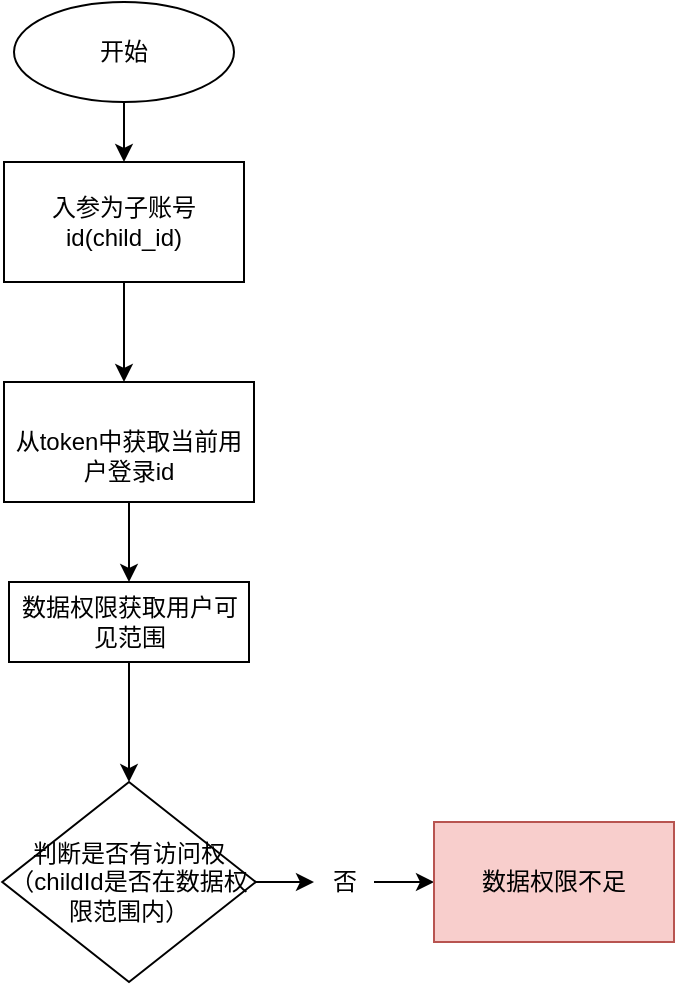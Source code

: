 <mxfile version="14.0.0" type="github">
  <diagram id="H9GkzE4PduyMibWZ-bSj" name="Page-1">
    <mxGraphModel dx="734" dy="515" grid="1" gridSize="10" guides="1" tooltips="1" connect="1" arrows="1" fold="1" page="1" pageScale="1" pageWidth="827" pageHeight="1169" math="0" shadow="0">
      <root>
        <mxCell id="0" />
        <mxCell id="1" parent="0" />
        <mxCell id="hvzjkaoyhkDjsML1f3_2-4" style="edgeStyle=orthogonalEdgeStyle;rounded=0;orthogonalLoop=1;jettySize=auto;html=1;exitX=0.5;exitY=1;exitDx=0;exitDy=0;entryX=0.5;entryY=0;entryDx=0;entryDy=0;" edge="1" parent="1" source="hvzjkaoyhkDjsML1f3_2-2">
          <mxGeometry relative="1" as="geometry">
            <mxPoint x="315" y="300" as="targetPoint" />
          </mxGeometry>
        </mxCell>
        <mxCell id="hvzjkaoyhkDjsML1f3_2-2" value="开始" style="ellipse;whiteSpace=wrap;html=1;" vertex="1" parent="1">
          <mxGeometry x="260" y="220" width="110" height="50" as="geometry" />
        </mxCell>
        <mxCell id="hvzjkaoyhkDjsML1f3_2-5" style="edgeStyle=orthogonalEdgeStyle;rounded=0;orthogonalLoop=1;jettySize=auto;html=1;exitX=0.5;exitY=1;exitDx=0;exitDy=0;" edge="1" parent="1">
          <mxGeometry relative="1" as="geometry">
            <mxPoint x="315" y="410" as="targetPoint" />
            <mxPoint x="315" y="360" as="sourcePoint" />
          </mxGeometry>
        </mxCell>
        <mxCell id="hvzjkaoyhkDjsML1f3_2-11" value="" style="edgeStyle=orthogonalEdgeStyle;rounded=0;orthogonalLoop=1;jettySize=auto;html=1;" edge="1" parent="1" source="hvzjkaoyhkDjsML1f3_2-6" target="hvzjkaoyhkDjsML1f3_2-8">
          <mxGeometry relative="1" as="geometry" />
        </mxCell>
        <mxCell id="hvzjkaoyhkDjsML1f3_2-6" value="&lt;br&gt;从token中获取当前用户登录id" style="rounded=0;whiteSpace=wrap;html=1;" vertex="1" parent="1">
          <mxGeometry x="255" y="410" width="125" height="60" as="geometry" />
        </mxCell>
        <mxCell id="hvzjkaoyhkDjsML1f3_2-7" value="入参为子账号id(child_id)" style="rounded=0;whiteSpace=wrap;html=1;" vertex="1" parent="1">
          <mxGeometry x="255" y="300" width="120" height="60" as="geometry" />
        </mxCell>
        <mxCell id="hvzjkaoyhkDjsML1f3_2-14" value="" style="edgeStyle=orthogonalEdgeStyle;rounded=0;orthogonalLoop=1;jettySize=auto;html=1;" edge="1" parent="1" source="hvzjkaoyhkDjsML1f3_2-8" target="hvzjkaoyhkDjsML1f3_2-13">
          <mxGeometry relative="1" as="geometry" />
        </mxCell>
        <mxCell id="hvzjkaoyhkDjsML1f3_2-8" value="数据权限获取用户可见范围" style="rounded=0;whiteSpace=wrap;html=1;" vertex="1" parent="1">
          <mxGeometry x="257.5" y="510" width="120" height="40" as="geometry" />
        </mxCell>
        <mxCell id="hvzjkaoyhkDjsML1f3_2-16" value="" style="edgeStyle=orthogonalEdgeStyle;rounded=0;orthogonalLoop=1;jettySize=auto;html=1;" edge="1" parent="1" source="hvzjkaoyhkDjsML1f3_2-17" target="hvzjkaoyhkDjsML1f3_2-15">
          <mxGeometry relative="1" as="geometry">
            <Array as="points">
              <mxPoint x="430" y="660" />
              <mxPoint x="430" y="660" />
            </Array>
          </mxGeometry>
        </mxCell>
        <mxCell id="hvzjkaoyhkDjsML1f3_2-13" value="判断是否有访问权（childId是否在数据权限范围内）" style="rhombus;whiteSpace=wrap;html=1;" vertex="1" parent="1">
          <mxGeometry x="254.13" y="610" width="126.75" height="100" as="geometry" />
        </mxCell>
        <mxCell id="hvzjkaoyhkDjsML1f3_2-15" value="数据权限不足" style="rounded=0;whiteSpace=wrap;html=1;fillColor=#f8cecc;strokeColor=#b85450;" vertex="1" parent="1">
          <mxGeometry x="470" y="630" width="120" height="60" as="geometry" />
        </mxCell>
        <mxCell id="hvzjkaoyhkDjsML1f3_2-17" value="否" style="text;html=1;align=center;verticalAlign=middle;resizable=0;points=[];autosize=1;" vertex="1" parent="1">
          <mxGeometry x="410" y="650" width="30" height="20" as="geometry" />
        </mxCell>
        <mxCell id="hvzjkaoyhkDjsML1f3_2-18" value="" style="edgeStyle=orthogonalEdgeStyle;rounded=0;orthogonalLoop=1;jettySize=auto;html=1;" edge="1" parent="1" source="hvzjkaoyhkDjsML1f3_2-13" target="hvzjkaoyhkDjsML1f3_2-17">
          <mxGeometry relative="1" as="geometry">
            <mxPoint x="380.88" y="660" as="sourcePoint" />
            <mxPoint x="470" y="660" as="targetPoint" />
            <Array as="points" />
          </mxGeometry>
        </mxCell>
      </root>
    </mxGraphModel>
  </diagram>
</mxfile>
